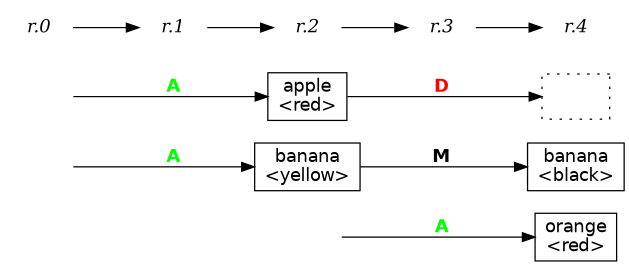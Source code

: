 digraph G {

rankdir=LR
ranksep="0.3 equally"
size=4.2

node [ shape="box" fontname="Helvetica"] 
edge [ fontname="Helvetica-Bold" ]

node [shape="box" group=h]
h2 -> h4 [label="A" fontcolor="green"]
h2 [ shape = "none" label = "" ]
h4 [ label = "orange\n<red>" ]

node [shape="box" group=g ]
g0 -> g2 [ label="A" fontcolor="green"]
g2 -> g4 [ label="M"]
g0 [ shape = "none" label = ""]
g2 [ label = "banana\n<yellow>" ]
g4 [ label = "banana\n<black>" ]

node [shape="box" group=f]
f0 -> f2 [label="A" fontcolor="green"]
f2 -> f4 [label="D" fontcolor="red"]
f0 [ shape = "none" label = "" ]
f2 [ label = "apple\n<red>" ]
f4 [ label = "" style="dotted" ]

node [shape="plaintext" fontname="Times-Italic"]
"r.0" -> "r.1" -> "r.2" -> "r.3" -> "r.4"

{ rank=same f0 g0 "r.0" }
{ rank=same f2 g2 h2 "r.2" }
{ rank=same f4  h4 g4 "r.4" }


}
